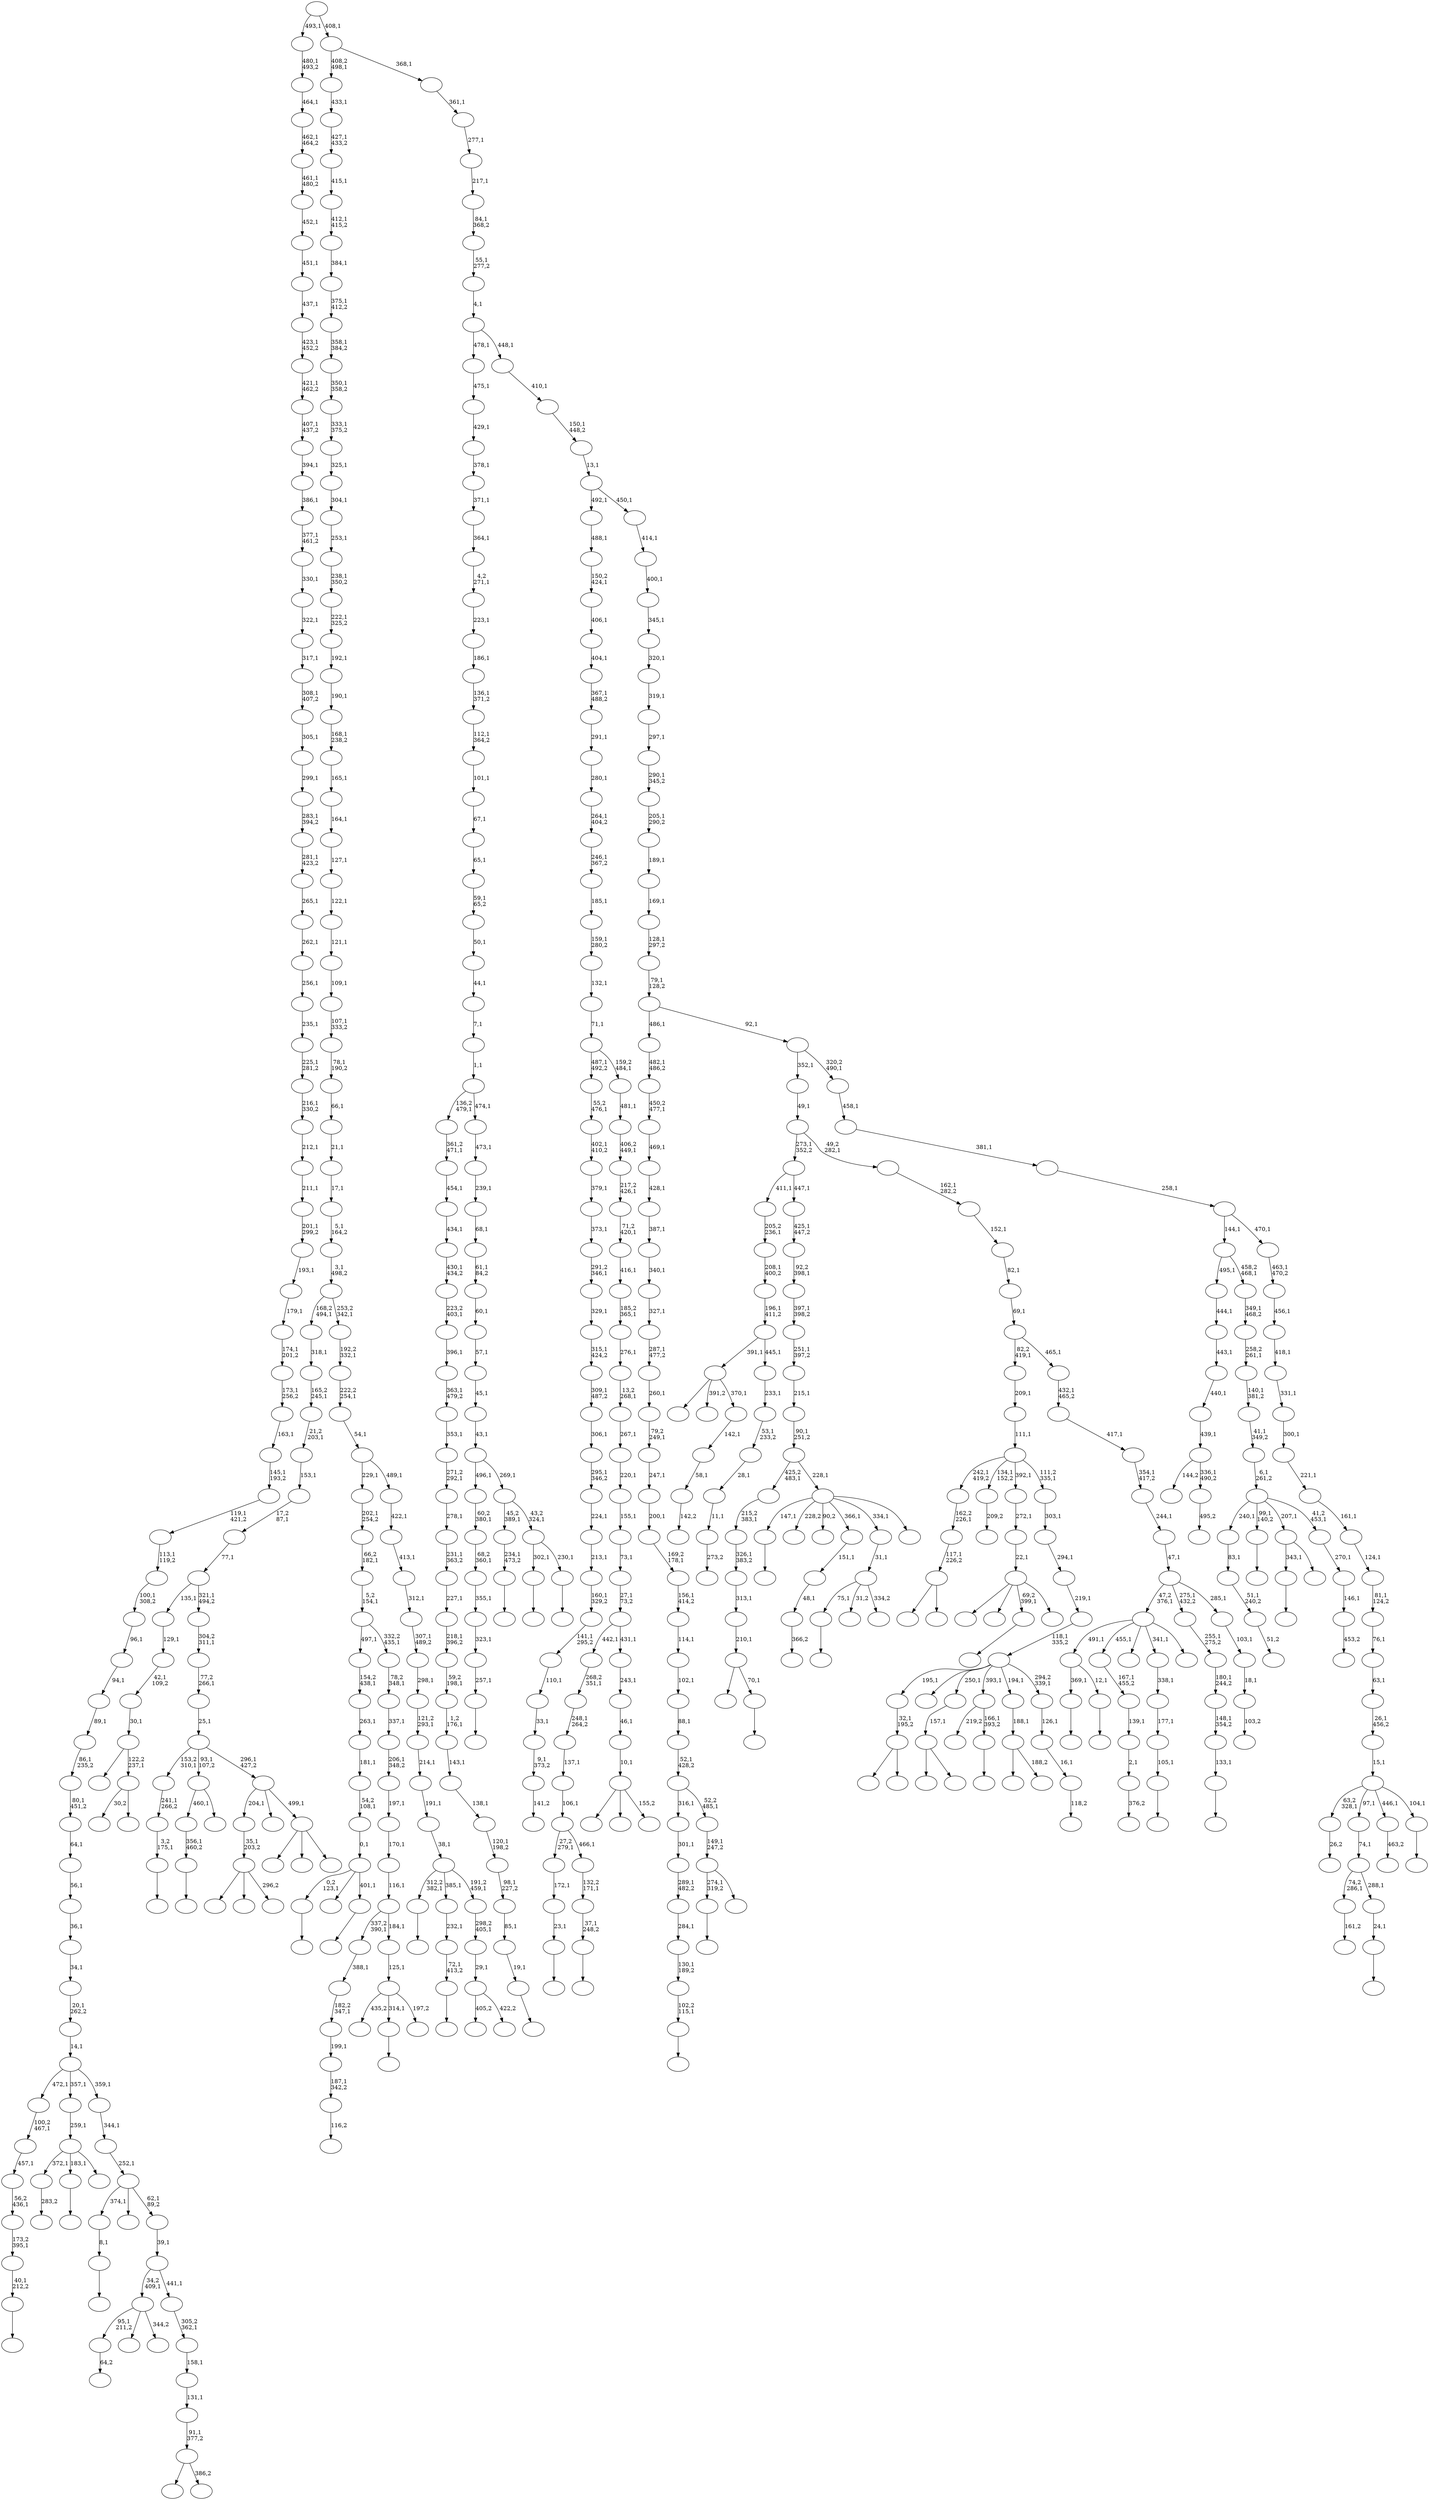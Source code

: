 digraph T {
	600 [label=""]
	599 [label=""]
	598 [label=""]
	597 [label=""]
	596 [label=""]
	595 [label=""]
	594 [label=""]
	593 [label=""]
	592 [label=""]
	591 [label=""]
	590 [label=""]
	589 [label=""]
	588 [label=""]
	587 [label=""]
	586 [label=""]
	585 [label=""]
	584 [label=""]
	583 [label=""]
	582 [label=""]
	581 [label=""]
	580 [label=""]
	579 [label=""]
	578 [label=""]
	577 [label=""]
	576 [label=""]
	575 [label=""]
	574 [label=""]
	573 [label=""]
	572 [label=""]
	571 [label=""]
	570 [label=""]
	569 [label=""]
	568 [label=""]
	567 [label=""]
	566 [label=""]
	565 [label=""]
	564 [label=""]
	563 [label=""]
	562 [label=""]
	561 [label=""]
	560 [label=""]
	559 [label=""]
	558 [label=""]
	557 [label=""]
	556 [label=""]
	555 [label=""]
	554 [label=""]
	553 [label=""]
	552 [label=""]
	551 [label=""]
	550 [label=""]
	549 [label=""]
	548 [label=""]
	547 [label=""]
	546 [label=""]
	545 [label=""]
	544 [label=""]
	543 [label=""]
	542 [label=""]
	541 [label=""]
	540 [label=""]
	539 [label=""]
	538 [label=""]
	537 [label=""]
	536 [label=""]
	535 [label=""]
	534 [label=""]
	533 [label=""]
	532 [label=""]
	531 [label=""]
	530 [label=""]
	529 [label=""]
	528 [label=""]
	527 [label=""]
	526 [label=""]
	525 [label=""]
	524 [label=""]
	523 [label=""]
	522 [label=""]
	521 [label=""]
	520 [label=""]
	519 [label=""]
	518 [label=""]
	517 [label=""]
	516 [label=""]
	515 [label=""]
	514 [label=""]
	513 [label=""]
	512 [label=""]
	511 [label=""]
	510 [label=""]
	509 [label=""]
	508 [label=""]
	507 [label=""]
	506 [label=""]
	505 [label=""]
	504 [label=""]
	503 [label=""]
	502 [label=""]
	501 [label=""]
	500 [label=""]
	499 [label=""]
	498 [label=""]
	497 [label=""]
	496 [label=""]
	495 [label=""]
	494 [label=""]
	493 [label=""]
	492 [label=""]
	491 [label=""]
	490 [label=""]
	489 [label=""]
	488 [label=""]
	487 [label=""]
	486 [label=""]
	485 [label=""]
	484 [label=""]
	483 [label=""]
	482 [label=""]
	481 [label=""]
	480 [label=""]
	479 [label=""]
	478 [label=""]
	477 [label=""]
	476 [label=""]
	475 [label=""]
	474 [label=""]
	473 [label=""]
	472 [label=""]
	471 [label=""]
	470 [label=""]
	469 [label=""]
	468 [label=""]
	467 [label=""]
	466 [label=""]
	465 [label=""]
	464 [label=""]
	463 [label=""]
	462 [label=""]
	461 [label=""]
	460 [label=""]
	459 [label=""]
	458 [label=""]
	457 [label=""]
	456 [label=""]
	455 [label=""]
	454 [label=""]
	453 [label=""]
	452 [label=""]
	451 [label=""]
	450 [label=""]
	449 [label=""]
	448 [label=""]
	447 [label=""]
	446 [label=""]
	445 [label=""]
	444 [label=""]
	443 [label=""]
	442 [label=""]
	441 [label=""]
	440 [label=""]
	439 [label=""]
	438 [label=""]
	437 [label=""]
	436 [label=""]
	435 [label=""]
	434 [label=""]
	433 [label=""]
	432 [label=""]
	431 [label=""]
	430 [label=""]
	429 [label=""]
	428 [label=""]
	427 [label=""]
	426 [label=""]
	425 [label=""]
	424 [label=""]
	423 [label=""]
	422 [label=""]
	421 [label=""]
	420 [label=""]
	419 [label=""]
	418 [label=""]
	417 [label=""]
	416 [label=""]
	415 [label=""]
	414 [label=""]
	413 [label=""]
	412 [label=""]
	411 [label=""]
	410 [label=""]
	409 [label=""]
	408 [label=""]
	407 [label=""]
	406 [label=""]
	405 [label=""]
	404 [label=""]
	403 [label=""]
	402 [label=""]
	401 [label=""]
	400 [label=""]
	399 [label=""]
	398 [label=""]
	397 [label=""]
	396 [label=""]
	395 [label=""]
	394 [label=""]
	393 [label=""]
	392 [label=""]
	391 [label=""]
	390 [label=""]
	389 [label=""]
	388 [label=""]
	387 [label=""]
	386 [label=""]
	385 [label=""]
	384 [label=""]
	383 [label=""]
	382 [label=""]
	381 [label=""]
	380 [label=""]
	379 [label=""]
	378 [label=""]
	377 [label=""]
	376 [label=""]
	375 [label=""]
	374 [label=""]
	373 [label=""]
	372 [label=""]
	371 [label=""]
	370 [label=""]
	369 [label=""]
	368 [label=""]
	367 [label=""]
	366 [label=""]
	365 [label=""]
	364 [label=""]
	363 [label=""]
	362 [label=""]
	361 [label=""]
	360 [label=""]
	359 [label=""]
	358 [label=""]
	357 [label=""]
	356 [label=""]
	355 [label=""]
	354 [label=""]
	353 [label=""]
	352 [label=""]
	351 [label=""]
	350 [label=""]
	349 [label=""]
	348 [label=""]
	347 [label=""]
	346 [label=""]
	345 [label=""]
	344 [label=""]
	343 [label=""]
	342 [label=""]
	341 [label=""]
	340 [label=""]
	339 [label=""]
	338 [label=""]
	337 [label=""]
	336 [label=""]
	335 [label=""]
	334 [label=""]
	333 [label=""]
	332 [label=""]
	331 [label=""]
	330 [label=""]
	329 [label=""]
	328 [label=""]
	327 [label=""]
	326 [label=""]
	325 [label=""]
	324 [label=""]
	323 [label=""]
	322 [label=""]
	321 [label=""]
	320 [label=""]
	319 [label=""]
	318 [label=""]
	317 [label=""]
	316 [label=""]
	315 [label=""]
	314 [label=""]
	313 [label=""]
	312 [label=""]
	311 [label=""]
	310 [label=""]
	309 [label=""]
	308 [label=""]
	307 [label=""]
	306 [label=""]
	305 [label=""]
	304 [label=""]
	303 [label=""]
	302 [label=""]
	301 [label=""]
	300 [label=""]
	299 [label=""]
	298 [label=""]
	297 [label=""]
	296 [label=""]
	295 [label=""]
	294 [label=""]
	293 [label=""]
	292 [label=""]
	291 [label=""]
	290 [label=""]
	289 [label=""]
	288 [label=""]
	287 [label=""]
	286 [label=""]
	285 [label=""]
	284 [label=""]
	283 [label=""]
	282 [label=""]
	281 [label=""]
	280 [label=""]
	279 [label=""]
	278 [label=""]
	277 [label=""]
	276 [label=""]
	275 [label=""]
	274 [label=""]
	273 [label=""]
	272 [label=""]
	271 [label=""]
	270 [label=""]
	269 [label=""]
	268 [label=""]
	267 [label=""]
	266 [label=""]
	265 [label=""]
	264 [label=""]
	263 [label=""]
	262 [label=""]
	261 [label=""]
	260 [label=""]
	259 [label=""]
	258 [label=""]
	257 [label=""]
	256 [label=""]
	255 [label=""]
	254 [label=""]
	253 [label=""]
	252 [label=""]
	251 [label=""]
	250 [label=""]
	249 [label=""]
	248 [label=""]
	247 [label=""]
	246 [label=""]
	245 [label=""]
	244 [label=""]
	243 [label=""]
	242 [label=""]
	241 [label=""]
	240 [label=""]
	239 [label=""]
	238 [label=""]
	237 [label=""]
	236 [label=""]
	235 [label=""]
	234 [label=""]
	233 [label=""]
	232 [label=""]
	231 [label=""]
	230 [label=""]
	229 [label=""]
	228 [label=""]
	227 [label=""]
	226 [label=""]
	225 [label=""]
	224 [label=""]
	223 [label=""]
	222 [label=""]
	221 [label=""]
	220 [label=""]
	219 [label=""]
	218 [label=""]
	217 [label=""]
	216 [label=""]
	215 [label=""]
	214 [label=""]
	213 [label=""]
	212 [label=""]
	211 [label=""]
	210 [label=""]
	209 [label=""]
	208 [label=""]
	207 [label=""]
	206 [label=""]
	205 [label=""]
	204 [label=""]
	203 [label=""]
	202 [label=""]
	201 [label=""]
	200 [label=""]
	199 [label=""]
	198 [label=""]
	197 [label=""]
	196 [label=""]
	195 [label=""]
	194 [label=""]
	193 [label=""]
	192 [label=""]
	191 [label=""]
	190 [label=""]
	189 [label=""]
	188 [label=""]
	187 [label=""]
	186 [label=""]
	185 [label=""]
	184 [label=""]
	183 [label=""]
	182 [label=""]
	181 [label=""]
	180 [label=""]
	179 [label=""]
	178 [label=""]
	177 [label=""]
	176 [label=""]
	175 [label=""]
	174 [label=""]
	173 [label=""]
	172 [label=""]
	171 [label=""]
	170 [label=""]
	169 [label=""]
	168 [label=""]
	167 [label=""]
	166 [label=""]
	165 [label=""]
	164 [label=""]
	163 [label=""]
	162 [label=""]
	161 [label=""]
	160 [label=""]
	159 [label=""]
	158 [label=""]
	157 [label=""]
	156 [label=""]
	155 [label=""]
	154 [label=""]
	153 [label=""]
	152 [label=""]
	151 [label=""]
	150 [label=""]
	149 [label=""]
	148 [label=""]
	147 [label=""]
	146 [label=""]
	145 [label=""]
	144 [label=""]
	143 [label=""]
	142 [label=""]
	141 [label=""]
	140 [label=""]
	139 [label=""]
	138 [label=""]
	137 [label=""]
	136 [label=""]
	135 [label=""]
	134 [label=""]
	133 [label=""]
	132 [label=""]
	131 [label=""]
	130 [label=""]
	129 [label=""]
	128 [label=""]
	127 [label=""]
	126 [label=""]
	125 [label=""]
	124 [label=""]
	123 [label=""]
	122 [label=""]
	121 [label=""]
	120 [label=""]
	119 [label=""]
	118 [label=""]
	117 [label=""]
	116 [label=""]
	115 [label=""]
	114 [label=""]
	113 [label=""]
	112 [label=""]
	111 [label=""]
	110 [label=""]
	109 [label=""]
	108 [label=""]
	107 [label=""]
	106 [label=""]
	105 [label=""]
	104 [label=""]
	103 [label=""]
	102 [label=""]
	101 [label=""]
	100 [label=""]
	99 [label=""]
	98 [label=""]
	97 [label=""]
	96 [label=""]
	95 [label=""]
	94 [label=""]
	93 [label=""]
	92 [label=""]
	91 [label=""]
	90 [label=""]
	89 [label=""]
	88 [label=""]
	87 [label=""]
	86 [label=""]
	85 [label=""]
	84 [label=""]
	83 [label=""]
	82 [label=""]
	81 [label=""]
	80 [label=""]
	79 [label=""]
	78 [label=""]
	77 [label=""]
	76 [label=""]
	75 [label=""]
	74 [label=""]
	73 [label=""]
	72 [label=""]
	71 [label=""]
	70 [label=""]
	69 [label=""]
	68 [label=""]
	67 [label=""]
	66 [label=""]
	65 [label=""]
	64 [label=""]
	63 [label=""]
	62 [label=""]
	61 [label=""]
	60 [label=""]
	59 [label=""]
	58 [label=""]
	57 [label=""]
	56 [label=""]
	55 [label=""]
	54 [label=""]
	53 [label=""]
	52 [label=""]
	51 [label=""]
	50 [label=""]
	49 [label=""]
	48 [label=""]
	47 [label=""]
	46 [label=""]
	45 [label=""]
	44 [label=""]
	43 [label=""]
	42 [label=""]
	41 [label=""]
	40 [label=""]
	39 [label=""]
	38 [label=""]
	37 [label=""]
	36 [label=""]
	35 [label=""]
	34 [label=""]
	33 [label=""]
	32 [label=""]
	31 [label=""]
	30 [label=""]
	29 [label=""]
	28 [label=""]
	27 [label=""]
	26 [label=""]
	25 [label=""]
	24 [label=""]
	23 [label=""]
	22 [label=""]
	21 [label=""]
	20 [label=""]
	19 [label=""]
	18 [label=""]
	17 [label=""]
	16 [label=""]
	15 [label=""]
	14 [label=""]
	13 [label=""]
	12 [label=""]
	11 [label=""]
	10 [label=""]
	9 [label=""]
	8 [label=""]
	7 [label=""]
	6 [label=""]
	5 [label=""]
	4 [label=""]
	3 [label=""]
	2 [label=""]
	1 [label=""]
	0 [label=""]
	599 -> 600 [label=""]
	597 -> 598 [label="26,2"]
	595 -> 596 [label="64,2"]
	591 -> 592 [label=""]
	588 -> 589 [label="161,2"]
	584 -> 585 [label=""]
	579 -> 580 [label="283,2"]
	577 -> 578 [label="142,2"]
	576 -> 577 [label="58,1"]
	575 -> 576 [label="142,1"]
	574 -> 593 [label=""]
	574 -> 581 [label="391,2"]
	574 -> 575 [label="370,1"]
	572 -> 573 [label=""]
	571 -> 572 [label="8,1"]
	568 -> 569 [label=""]
	567 -> 568 [label="3,2\n175,1"]
	566 -> 567 [label="241,1\n266,2"]
	563 -> 564 [label=""]
	560 -> 561 [label="141,2"]
	559 -> 560 [label="9,1\n373,2"]
	558 -> 559 [label="33,1"]
	557 -> 558 [label="110,1"]
	556 -> 557 [label="141,1\n295,2"]
	555 -> 556 [label="160,1\n329,2"]
	554 -> 555 [label="213,1"]
	553 -> 554 [label="224,1"]
	552 -> 553 [label="295,1\n346,2"]
	551 -> 552 [label="306,1"]
	550 -> 551 [label="309,1\n487,2"]
	549 -> 550 [label="315,1\n424,2"]
	548 -> 549 [label="329,1"]
	547 -> 548 [label="291,2\n346,1"]
	546 -> 547 [label="373,1"]
	545 -> 546 [label="379,1"]
	544 -> 545 [label="402,1\n410,2"]
	543 -> 544 [label="55,2\n476,1"]
	541 -> 542 [label=""]
	540 -> 541 [label="257,1"]
	539 -> 540 [label="323,1"]
	538 -> 539 [label="355,1"]
	537 -> 538 [label="68,2\n360,1"]
	536 -> 537 [label="60,2\n380,1"]
	533 -> 534 [label=""]
	532 -> 533 [label="234,1\n473,2"]
	530 -> 531 [label=""]
	528 -> 586 [label=""]
	528 -> 529 [label=""]
	527 -> 528 [label="117,1\n226,2"]
	526 -> 527 [label="162,2\n226,1"]
	524 -> 525 [label=""]
	522 -> 523 [label=""]
	521 -> 524 [label="369,1"]
	521 -> 522 [label="12,1"]
	517 -> 518 [label=""]
	516 -> 517 [label="24,1"]
	515 -> 588 [label="74,2\n286,1"]
	515 -> 516 [label="288,1"]
	514 -> 515 [label="74,1"]
	511 -> 570 [label=""]
	511 -> 512 [label=""]
	510 -> 511 [label="32,1\n195,2"]
	507 -> 508 [label=""]
	504 -> 505 [label=""]
	503 -> 504 [label="356,1\n460,2"]
	500 -> 501 [label="51,2"]
	499 -> 500 [label="51,1\n240,2"]
	498 -> 499 [label="83,1"]
	495 -> 496 [label=""]
	493 -> 494 [label="376,2"]
	492 -> 493 [label="2,1"]
	491 -> 492 [label="139,1"]
	490 -> 491 [label="167,1\n455,2"]
	487 -> 488 [label="209,2"]
	485 -> 486 [label=""]
	484 -> 485 [label="23,1"]
	483 -> 484 [label="172,1"]
	481 -> 482 [label=""]
	479 -> 520 [label=""]
	479 -> 513 [label=""]
	479 -> 480 [label="296,2"]
	478 -> 479 [label="35,1\n203,2"]
	476 -> 583 [label=""]
	476 -> 477 [label=""]
	475 -> 476 [label="157,1"]
	473 -> 474 [label=""]
	472 -> 473 [label="72,1\n413,2"]
	471 -> 472 [label="232,1"]
	468 -> 469 [label=""]
	467 -> 468 [label="19,1"]
	466 -> 467 [label="85,1"]
	465 -> 466 [label="98,1\n227,2"]
	464 -> 465 [label="120,1\n198,2"]
	463 -> 464 [label="138,1"]
	462 -> 463 [label="143,1"]
	461 -> 462 [label="1,2\n176,1"]
	460 -> 461 [label="59,2\n198,1"]
	459 -> 460 [label="218,1\n396,2"]
	458 -> 459 [label="227,1"]
	457 -> 458 [label="231,1\n363,2"]
	456 -> 457 [label="278,1"]
	455 -> 456 [label="271,2\n292,1"]
	454 -> 455 [label="353,1"]
	453 -> 454 [label="363,1\n479,2"]
	452 -> 453 [label="396,1"]
	451 -> 452 [label="223,2\n403,1"]
	450 -> 451 [label="430,1\n434,2"]
	449 -> 450 [label="434,1"]
	448 -> 449 [label="454,1"]
	447 -> 448 [label="361,2\n471,1"]
	444 -> 445 [label=""]
	441 -> 442 [label=""]
	440 -> 441 [label="40,1\n212,2"]
	439 -> 440 [label="173,2\n395,1"]
	438 -> 439 [label="56,2\n436,1"]
	437 -> 438 [label="457,1"]
	436 -> 437 [label="100,2\n467,1"]
	434 -> 590 [label="30,2"]
	434 -> 435 [label=""]
	433 -> 489 [label=""]
	433 -> 434 [label="122,2\n237,1"]
	432 -> 433 [label="30,1"]
	431 -> 432 [label="42,1\n109,2"]
	430 -> 431 [label="129,1"]
	428 -> 595 [label="95,1\n211,2"]
	428 -> 562 [label=""]
	428 -> 429 [label="344,2"]
	425 -> 426 [label=""]
	423 -> 424 [label=""]
	422 -> 563 [label="0,2\n123,1"]
	422 -> 519 [label=""]
	422 -> 423 [label="401,1"]
	421 -> 422 [label="0,1"]
	420 -> 421 [label="54,2\n108,1"]
	419 -> 420 [label="181,1"]
	418 -> 419 [label="263,1"]
	417 -> 418 [label="154,2\n438,1"]
	414 -> 415 [label="273,2"]
	413 -> 414 [label="11,1"]
	412 -> 413 [label="28,1"]
	411 -> 412 [label="53,1\n233,2"]
	410 -> 411 [label="233,1"]
	409 -> 574 [label="391,1"]
	409 -> 410 [label="445,1"]
	408 -> 409 [label="196,1\n411,2"]
	407 -> 408 [label="208,1\n400,2"]
	406 -> 407 [label="205,2\n236,1"]
	404 -> 405 [label=""]
	403 -> 404 [label="37,1\n248,2"]
	402 -> 403 [label="132,2\n171,1"]
	401 -> 483 [label="27,2\n279,1"]
	401 -> 402 [label="466,1"]
	400 -> 401 [label="106,1"]
	399 -> 400 [label="137,1"]
	398 -> 399 [label="248,1\n264,2"]
	397 -> 398 [label="268,2\n351,1"]
	394 -> 395 [label="463,2"]
	390 -> 425 [label="343,1"]
	390 -> 391 [label=""]
	388 -> 389 [label=""]
	387 -> 506 [label="219,2"]
	387 -> 388 [label="166,1\n393,2"]
	385 -> 386 [label="116,2"]
	384 -> 385 [label="187,1\n342,2"]
	383 -> 384 [label="199,1"]
	382 -> 383 [label="182,2\n347,1"]
	381 -> 382 [label="388,1"]
	379 -> 380 [label=""]
	378 -> 470 [label=""]
	378 -> 379 [label="70,1"]
	377 -> 378 [label="210,1"]
	376 -> 377 [label="313,1"]
	375 -> 376 [label="326,1\n383,2"]
	374 -> 375 [label="215,2\n383,1"]
	372 -> 373 [label=""]
	371 -> 495 [label="302,1"]
	371 -> 372 [label="230,1"]
	370 -> 532 [label="45,2\n389,1"]
	370 -> 371 [label="43,2\n324,1"]
	369 -> 536 [label="496,1"]
	369 -> 370 [label="269,1"]
	368 -> 369 [label="43,1"]
	367 -> 368 [label="45,1"]
	366 -> 367 [label="57,1"]
	365 -> 366 [label="60,1"]
	364 -> 365 [label="61,1\n84,2"]
	363 -> 364 [label="68,1"]
	362 -> 363 [label="239,1"]
	361 -> 362 [label="473,1"]
	360 -> 447 [label="136,2\n479,1"]
	360 -> 361 [label="474,1"]
	359 -> 360 [label="1,1"]
	358 -> 359 [label="7,1"]
	357 -> 358 [label="44,1"]
	356 -> 357 [label="50,1"]
	355 -> 356 [label="59,1\n65,2"]
	354 -> 355 [label="65,1"]
	353 -> 354 [label="67,1"]
	352 -> 353 [label="101,1"]
	351 -> 352 [label="112,1\n364,2"]
	350 -> 351 [label="136,1\n371,2"]
	349 -> 350 [label="186,1"]
	348 -> 349 [label="223,1"]
	347 -> 348 [label="4,2\n271,1"]
	346 -> 347 [label="364,1"]
	345 -> 346 [label="371,1"]
	344 -> 345 [label="378,1"]
	343 -> 344 [label="429,1"]
	342 -> 343 [label="475,1"]
	339 -> 340 [label="366,2"]
	338 -> 339 [label="48,1"]
	337 -> 338 [label="151,1"]
	335 -> 336 [label=""]
	334 -> 335 [label="102,2\n115,1"]
	333 -> 334 [label="130,1\n189,2"]
	332 -> 333 [label="284,1"]
	331 -> 332 [label="289,1\n482,2"]
	330 -> 331 [label="301,1"]
	328 -> 579 [label="372,1"]
	328 -> 507 [label="183,1"]
	328 -> 329 [label=""]
	327 -> 328 [label="259,1"]
	325 -> 446 [label="435,2"]
	325 -> 444 [label="314,1"]
	325 -> 326 [label="197,2"]
	324 -> 325 [label="125,1"]
	323 -> 381 [label="337,2\n390,1"]
	323 -> 324 [label="184,1"]
	322 -> 323 [label="116,1"]
	321 -> 322 [label="170,1"]
	320 -> 321 [label="197,1"]
	319 -> 320 [label="206,1\n348,2"]
	318 -> 319 [label="337,1"]
	317 -> 318 [label="78,2\n348,1"]
	316 -> 417 [label="497,1"]
	316 -> 317 [label="332,2\n435,1"]
	315 -> 316 [label="5,2\n154,1"]
	314 -> 315 [label="66,2\n182,1"]
	313 -> 314 [label="202,1\n254,2"]
	311 -> 312 [label=""]
	310 -> 311 [label="105,1"]
	309 -> 310 [label="177,1"]
	308 -> 309 [label="338,1"]
	305 -> 306 [label=""]
	303 -> 304 [label="495,2"]
	302 -> 341 [label="144,2"]
	302 -> 303 [label="336,1\n490,2"]
	301 -> 302 [label="439,1"]
	300 -> 301 [label="440,1"]
	299 -> 300 [label="443,1"]
	298 -> 299 [label="444,1"]
	296 -> 503 [label="460,1"]
	296 -> 297 [label=""]
	294 -> 530 [label="274,1\n319,2"]
	294 -> 295 [label=""]
	293 -> 294 [label="149,1\n247,2"]
	292 -> 330 [label="316,1"]
	292 -> 293 [label="52,2\n485,1"]
	291 -> 292 [label="52,1\n428,2"]
	290 -> 291 [label="88,1"]
	289 -> 290 [label="102,1"]
	288 -> 289 [label="114,1"]
	287 -> 288 [label="156,1\n414,2"]
	286 -> 287 [label="169,2\n178,1"]
	285 -> 286 [label="200,1"]
	284 -> 285 [label="247,1"]
	283 -> 284 [label="79,2\n249,1"]
	282 -> 283 [label="260,1"]
	281 -> 282 [label="287,1\n477,2"]
	280 -> 281 [label="327,1"]
	279 -> 280 [label="340,1"]
	278 -> 279 [label="387,1"]
	277 -> 278 [label="428,1"]
	276 -> 277 [label="469,1"]
	275 -> 276 [label="450,2\n477,1"]
	274 -> 275 [label="482,1\n486,2"]
	272 -> 427 [label=""]
	272 -> 307 [label=""]
	272 -> 273 [label=""]
	271 -> 478 [label="204,1"]
	271 -> 416 [label=""]
	271 -> 272 [label="499,1"]
	270 -> 566 [label="153,2\n310,1"]
	270 -> 296 [label="93,1\n107,2"]
	270 -> 271 [label="296,1\n427,2"]
	269 -> 270 [label="25,1"]
	268 -> 269 [label="77,2\n266,1"]
	267 -> 268 [label="304,2\n311,1"]
	266 -> 430 [label="135,1"]
	266 -> 267 [label="321,1\n494,2"]
	265 -> 266 [label="77,1"]
	264 -> 265 [label="17,2\n87,1"]
	263 -> 264 [label="153,1"]
	262 -> 263 [label="21,2\n203,1"]
	261 -> 262 [label="165,2\n245,1"]
	260 -> 261 [label="318,1"]
	258 -> 594 [label=""]
	258 -> 393 [label=""]
	258 -> 305 [label="69,2\n399,1"]
	258 -> 259 [label=""]
	257 -> 258 [label="22,1"]
	256 -> 257 [label="272,1"]
	254 -> 591 [label="75,1"]
	254 -> 396 [label="31,2"]
	254 -> 255 [label="334,2"]
	253 -> 254 [label="31,1"]
	251 -> 252 [label="453,2"]
	250 -> 251 [label="146,1"]
	249 -> 250 [label="270,1"]
	248 -> 498 [label="240,1"]
	248 -> 481 [label="99,1\n140,2"]
	248 -> 390 [label="207,1"]
	248 -> 249 [label="41,2\n453,1"]
	247 -> 248 [label="6,1\n261,2"]
	246 -> 247 [label="41,1\n349,2"]
	245 -> 246 [label="140,1\n381,2"]
	244 -> 245 [label="258,2\n261,1"]
	243 -> 244 [label="349,1\n468,2"]
	242 -> 298 [label="495,1"]
	242 -> 243 [label="458,2\n468,1"]
	240 -> 599 [label="147,1"]
	240 -> 582 [label="228,2"]
	240 -> 565 [label="90,2"]
	240 -> 337 [label="366,1"]
	240 -> 253 [label="334,1"]
	240 -> 241 [label=""]
	239 -> 374 [label="425,2\n483,1"]
	239 -> 240 [label="228,1"]
	238 -> 239 [label="90,1\n251,2"]
	237 -> 238 [label="215,1"]
	236 -> 237 [label="251,1\n397,2"]
	235 -> 236 [label="397,1\n398,2"]
	234 -> 235 [label="92,2\n398,1"]
	233 -> 234 [label="425,1\n447,2"]
	232 -> 406 [label="411,1"]
	232 -> 233 [label="447,1"]
	230 -> 587 [label=""]
	230 -> 231 [label="188,2"]
	229 -> 230 [label="188,1"]
	227 -> 228 [label="118,2"]
	226 -> 227 [label="16,1"]
	225 -> 226 [label="126,1"]
	224 -> 510 [label="195,1"]
	224 -> 497 [label=""]
	224 -> 475 [label="250,1"]
	224 -> 387 [label="393,1"]
	224 -> 229 [label="194,1"]
	224 -> 225 [label="294,2\n339,1"]
	223 -> 224 [label="118,1\n335,2"]
	222 -> 223 [label="219,1"]
	221 -> 222 [label="294,1"]
	220 -> 221 [label="303,1"]
	219 -> 526 [label="242,1\n419,2"]
	219 -> 487 [label="134,1\n152,2"]
	219 -> 256 [label="392,1"]
	219 -> 220 [label="111,2\n335,1"]
	218 -> 219 [label="111,1"]
	217 -> 218 [label="209,1"]
	215 -> 521 [label="491,1"]
	215 -> 490 [label="455,1"]
	215 -> 392 [label=""]
	215 -> 308 [label="341,1"]
	215 -> 216 [label=""]
	212 -> 213 [label=""]
	211 -> 212 [label="133,1"]
	210 -> 211 [label="148,1\n354,2"]
	209 -> 210 [label="180,1\n244,2"]
	208 -> 209 [label="255,1\n275,2"]
	206 -> 207 [label="103,2"]
	205 -> 206 [label="18,1"]
	204 -> 205 [label="103,1"]
	203 -> 215 [label="47,2\n376,1"]
	203 -> 208 [label="275,1\n432,2"]
	203 -> 204 [label="285,1"]
	202 -> 203 [label="47,1"]
	201 -> 202 [label="244,1"]
	200 -> 201 [label="354,1\n417,2"]
	199 -> 200 [label="417,1"]
	198 -> 199 [label="432,1\n465,2"]
	197 -> 217 [label="82,2\n419,1"]
	197 -> 198 [label="465,1"]
	196 -> 197 [label="69,1"]
	195 -> 196 [label="82,1"]
	194 -> 195 [label="152,1"]
	193 -> 194 [label="162,1\n282,2"]
	192 -> 232 [label="273,1\n352,2"]
	192 -> 193 [label="49,2\n282,1"]
	191 -> 192 [label="49,1"]
	189 -> 535 [label=""]
	189 -> 502 [label=""]
	189 -> 190 [label="155,2"]
	188 -> 189 [label="10,1"]
	187 -> 188 [label="46,1"]
	186 -> 187 [label="243,1"]
	185 -> 397 [label="442,1"]
	185 -> 186 [label="431,1"]
	184 -> 185 [label="27,1\n73,2"]
	183 -> 184 [label="73,1"]
	182 -> 183 [label="155,1"]
	181 -> 182 [label="220,1"]
	180 -> 181 [label="267,1"]
	179 -> 180 [label="13,2\n268,1"]
	178 -> 179 [label="276,1"]
	177 -> 178 [label="185,2\n365,1"]
	176 -> 177 [label="416,1"]
	175 -> 176 [label="71,2\n420,1"]
	174 -> 175 [label="217,2\n426,1"]
	173 -> 174 [label="406,2\n449,1"]
	172 -> 173 [label="481,1"]
	171 -> 543 [label="487,1\n492,2"]
	171 -> 172 [label="159,2\n484,1"]
	170 -> 171 [label="71,1"]
	169 -> 170 [label="132,1"]
	168 -> 169 [label="159,1\n280,2"]
	167 -> 168 [label="185,1"]
	166 -> 167 [label="246,1\n367,2"]
	165 -> 166 [label="264,1\n404,2"]
	164 -> 165 [label="280,1"]
	163 -> 164 [label="291,1"]
	162 -> 163 [label="367,1\n488,2"]
	161 -> 162 [label="404,1"]
	160 -> 161 [label="406,1"]
	159 -> 160 [label="150,2\n424,1"]
	158 -> 159 [label="488,1"]
	156 -> 443 [label=""]
	156 -> 157 [label="386,2"]
	155 -> 156 [label="91,1\n377,2"]
	154 -> 155 [label="131,1"]
	153 -> 154 [label="158,1"]
	152 -> 153 [label="305,2\n362,1"]
	151 -> 428 [label="34,2\n409,1"]
	151 -> 152 [label="441,1"]
	150 -> 151 [label="39,1"]
	149 -> 571 [label="374,1"]
	149 -> 214 [label=""]
	149 -> 150 [label="62,1\n89,2"]
	148 -> 149 [label="252,1"]
	147 -> 148 [label="344,1"]
	146 -> 436 [label="472,1"]
	146 -> 327 [label="357,1"]
	146 -> 147 [label="359,1"]
	145 -> 146 [label="14,1"]
	144 -> 145 [label="20,1\n262,2"]
	143 -> 144 [label="34,1"]
	142 -> 143 [label="36,1"]
	141 -> 142 [label="56,1"]
	140 -> 141 [label="64,1"]
	139 -> 140 [label="80,1\n451,2"]
	138 -> 139 [label="86,1\n235,2"]
	137 -> 138 [label="89,1"]
	136 -> 137 [label="94,1"]
	135 -> 136 [label="96,1"]
	134 -> 135 [label="100,1\n308,2"]
	133 -> 134 [label="113,1\n119,2"]
	132 -> 133 [label="119,1\n421,2"]
	131 -> 132 [label="145,1\n193,2"]
	130 -> 131 [label="163,1"]
	129 -> 130 [label="173,1\n256,2"]
	128 -> 129 [label="174,1\n201,2"]
	127 -> 128 [label="179,1"]
	126 -> 127 [label="193,1"]
	125 -> 126 [label="201,1\n299,2"]
	124 -> 125 [label="211,1"]
	123 -> 124 [label="212,1"]
	122 -> 123 [label="216,1\n330,2"]
	121 -> 122 [label="225,1\n281,2"]
	120 -> 121 [label="235,1"]
	119 -> 120 [label="256,1"]
	118 -> 119 [label="262,1"]
	117 -> 118 [label="265,1"]
	116 -> 117 [label="281,1\n423,2"]
	115 -> 116 [label="283,1\n394,2"]
	114 -> 115 [label="299,1"]
	113 -> 114 [label="305,1"]
	112 -> 113 [label="308,1\n407,2"]
	111 -> 112 [label="317,1"]
	110 -> 111 [label="322,1"]
	109 -> 110 [label="330,1"]
	108 -> 109 [label="377,1\n461,2"]
	107 -> 108 [label="386,1"]
	106 -> 107 [label="394,1"]
	105 -> 106 [label="407,1\n437,2"]
	104 -> 105 [label="421,1\n462,2"]
	103 -> 104 [label="423,1\n452,2"]
	102 -> 103 [label="437,1"]
	101 -> 102 [label="451,1"]
	100 -> 101 [label="452,1"]
	99 -> 100 [label="461,1\n480,2"]
	98 -> 99 [label="462,1\n464,2"]
	97 -> 98 [label="464,1"]
	96 -> 97 [label="480,1\n493,2"]
	94 -> 509 [label="405,2"]
	94 -> 95 [label="422,2"]
	93 -> 94 [label="29,1"]
	92 -> 93 [label="298,2\n405,1"]
	91 -> 584 [label="312,2\n382,1"]
	91 -> 471 [label="385,1"]
	91 -> 92 [label="191,2\n459,1"]
	90 -> 91 [label="38,1"]
	89 -> 90 [label="191,1"]
	88 -> 89 [label="214,1"]
	87 -> 88 [label="121,2\n293,1"]
	86 -> 87 [label="298,1"]
	85 -> 86 [label="307,1\n489,2"]
	84 -> 85 [label="312,1"]
	83 -> 84 [label="413,1"]
	82 -> 83 [label="422,1"]
	81 -> 313 [label="229,1"]
	81 -> 82 [label="489,1"]
	80 -> 81 [label="54,1"]
	79 -> 80 [label="222,2\n254,1"]
	78 -> 79 [label="192,2\n332,1"]
	77 -> 260 [label="168,2\n494,1"]
	77 -> 78 [label="253,2\n342,1"]
	76 -> 77 [label="3,1\n498,2"]
	75 -> 76 [label="5,1\n164,2"]
	74 -> 75 [label="17,1"]
	73 -> 74 [label="21,1"]
	72 -> 73 [label="66,1"]
	71 -> 72 [label="78,1\n190,2"]
	70 -> 71 [label="107,1\n333,2"]
	69 -> 70 [label="109,1"]
	68 -> 69 [label="121,1"]
	67 -> 68 [label="122,1"]
	66 -> 67 [label="127,1"]
	65 -> 66 [label="164,1"]
	64 -> 65 [label="165,1"]
	63 -> 64 [label="168,1\n238,2"]
	62 -> 63 [label="190,1"]
	61 -> 62 [label="192,1"]
	60 -> 61 [label="222,1\n325,2"]
	59 -> 60 [label="238,1\n350,2"]
	58 -> 59 [label="253,1"]
	57 -> 58 [label="304,1"]
	56 -> 57 [label="325,1"]
	55 -> 56 [label="333,1\n375,2"]
	54 -> 55 [label="350,1\n358,2"]
	53 -> 54 [label="358,1\n384,2"]
	52 -> 53 [label="375,1\n412,2"]
	51 -> 52 [label="384,1"]
	50 -> 51 [label="412,1\n415,2"]
	49 -> 50 [label="415,1"]
	48 -> 49 [label="427,1\n433,2"]
	47 -> 48 [label="433,1"]
	45 -> 46 [label=""]
	44 -> 597 [label="63,2\n328,1"]
	44 -> 514 [label="97,1"]
	44 -> 394 [label="446,1"]
	44 -> 45 [label="104,1"]
	43 -> 44 [label="15,1"]
	42 -> 43 [label="26,1\n456,2"]
	41 -> 42 [label="63,1"]
	40 -> 41 [label="76,1"]
	39 -> 40 [label="81,1\n124,2"]
	38 -> 39 [label="124,1"]
	37 -> 38 [label="161,1"]
	36 -> 37 [label="221,1"]
	35 -> 36 [label="300,1"]
	34 -> 35 [label="331,1"]
	33 -> 34 [label="418,1"]
	32 -> 33 [label="456,1"]
	31 -> 32 [label="463,1\n470,2"]
	30 -> 242 [label="144,1"]
	30 -> 31 [label="470,1"]
	29 -> 30 [label="258,1"]
	28 -> 29 [label="381,1"]
	27 -> 28 [label="458,1"]
	26 -> 191 [label="352,1"]
	26 -> 27 [label="320,2\n490,1"]
	25 -> 274 [label="486,1"]
	25 -> 26 [label="92,1"]
	24 -> 25 [label="79,1\n128,2"]
	23 -> 24 [label="128,1\n297,2"]
	22 -> 23 [label="169,1"]
	21 -> 22 [label="189,1"]
	20 -> 21 [label="205,1\n290,2"]
	19 -> 20 [label="290,1\n345,2"]
	18 -> 19 [label="297,1"]
	17 -> 18 [label="319,1"]
	16 -> 17 [label="320,1"]
	15 -> 16 [label="345,1"]
	14 -> 15 [label="400,1"]
	13 -> 14 [label="414,1"]
	12 -> 158 [label="492,1"]
	12 -> 13 [label="450,1"]
	11 -> 12 [label="13,1"]
	10 -> 11 [label="150,1\n448,2"]
	9 -> 10 [label="410,1"]
	8 -> 342 [label="478,1"]
	8 -> 9 [label="448,1"]
	7 -> 8 [label="4,1"]
	6 -> 7 [label="55,1\n277,2"]
	5 -> 6 [label="84,1\n368,2"]
	4 -> 5 [label="217,1"]
	3 -> 4 [label="277,1"]
	2 -> 3 [label="361,1"]
	1 -> 47 [label="408,2\n498,1"]
	1 -> 2 [label="368,1"]
	0 -> 96 [label="493,1"]
	0 -> 1 [label="408,1"]
}
